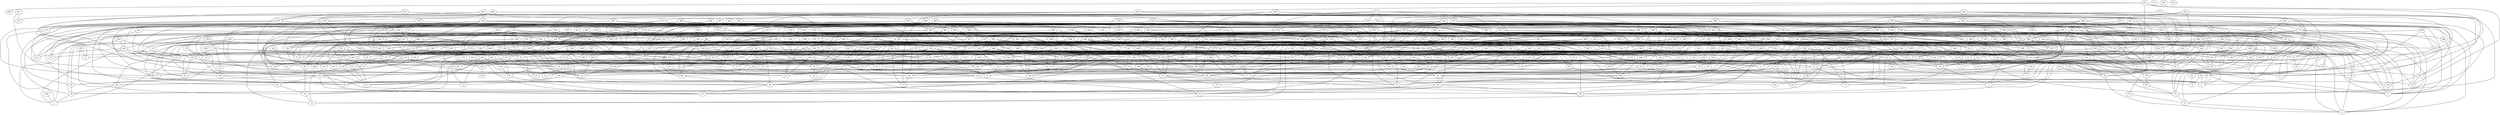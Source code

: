 /* Created by igraph @PACKAGE_VERSION@ */
graph {
  graph [
    name="Erdos-Renyi (gnp) graph"
    type=gnp
    loops=0
    p=0.01
  ];
  0 [
    name=sample_1
  ];
  1 [
    name=sample_2
  ];
  2 [
    name=sample_3
  ];
  3 [
    name=sample_4
  ];
  4 [
    name=sample_5
  ];
  5 [
    name=sample_6
  ];
  6 [
    name=sample_7
  ];
  7 [
    name=sample_8
  ];
  8 [
    name=sample_9
  ];
  9 [
    name=sample_10
  ];
  10 [
    name=sample_11
  ];
  11 [
    name=sample_12
  ];
  12 [
    name=sample_13
  ];
  13 [
    name=sample_14
  ];
  14 [
    name=sample_15
  ];
  15 [
    name=sample_16
  ];
  16 [
    name=sample_17
  ];
  17 [
    name=sample_18
  ];
  18 [
    name=sample_19
  ];
  19 [
    name=sample_20
  ];
  20 [
    name=sample_21
  ];
  21 [
    name=sample_22
  ];
  22 [
    name=sample_23
  ];
  23 [
    name=sample_24
  ];
  24 [
    name=sample_25
  ];
  25 [
    name=sample_26
  ];
  26 [
    name=sample_27
  ];
  27 [
    name=sample_28
  ];
  28 [
    name=sample_29
  ];
  29 [
    name=sample_30
  ];
  30 [
    name=sample_31
  ];
  31 [
    name=sample_32
  ];
  32 [
    name=sample_33
  ];
  33 [
    name=sample_34
  ];
  34 [
    name=sample_35
  ];
  35 [
    name=sample_36
  ];
  36 [
    name=sample_37
  ];
  37 [
    name=sample_38
  ];
  38 [
    name=sample_39
  ];
  39 [
    name=sample_40
  ];
  40 [
    name=sample_41
  ];
  41 [
    name=sample_42
  ];
  42 [
    name=sample_43
  ];
  43 [
    name=sample_44
  ];
  44 [
    name=sample_45
  ];
  45 [
    name=sample_46
  ];
  46 [
    name=sample_47
  ];
  47 [
    name=sample_48
  ];
  48 [
    name=sample_49
  ];
  49 [
    name=sample_50
  ];
  50 [
    name=sample_51
  ];
  51 [
    name=sample_52
  ];
  52 [
    name=sample_53
  ];
  53 [
    name=sample_54
  ];
  54 [
    name=sample_55
  ];
  55 [
    name=sample_56
  ];
  56 [
    name=sample_57
  ];
  57 [
    name=sample_58
  ];
  58 [
    name=sample_59
  ];
  59 [
    name=sample_60
  ];
  60 [
    name=sample_61
  ];
  61 [
    name=sample_62
  ];
  62 [
    name=sample_63
  ];
  63 [
    name=sample_64
  ];
  64 [
    name=sample_65
  ];
  65 [
    name=sample_66
  ];
  66 [
    name=sample_67
  ];
  67 [
    name=sample_68
  ];
  68 [
    name=sample_69
  ];
  69 [
    name=sample_70
  ];
  70 [
    name=sample_71
  ];
  71 [
    name=sample_72
  ];
  72 [
    name=sample_73
  ];
  73 [
    name=sample_74
  ];
  74 [
    name=sample_75
  ];
  75 [
    name=sample_76
  ];
  76 [
    name=sample_77
  ];
  77 [
    name=sample_78
  ];
  78 [
    name=sample_79
  ];
  79 [
    name=sample_80
  ];
  80 [
    name=sample_81
  ];
  81 [
    name=sample_82
  ];
  82 [
    name=sample_83
  ];
  83 [
    name=sample_84
  ];
  84 [
    name=sample_85
  ];
  85 [
    name=sample_86
  ];
  86 [
    name=sample_87
  ];
  87 [
    name=sample_88
  ];
  88 [
    name=sample_89
  ];
  89 [
    name=sample_90
  ];
  90 [
    name=sample_91
  ];
  91 [
    name=sample_92
  ];
  92 [
    name=sample_93
  ];
  93 [
    name=sample_94
  ];
  94 [
    name=sample_95
  ];
  95 [
    name=sample_96
  ];
  96 [
    name=sample_97
  ];
  97 [
    name=sample_98
  ];
  98 [
    name=sample_99
  ];
  99 [
    name=sample_100
  ];
  100 [
    name=sample_101
  ];
  101 [
    name=sample_102
  ];
  102 [
    name=sample_103
  ];
  103 [
    name=sample_104
  ];
  104 [
    name=sample_105
  ];
  105 [
    name=sample_106
  ];
  106 [
    name=sample_107
  ];
  107 [
    name=sample_108
  ];
  108 [
    name=sample_109
  ];
  109 [
    name=sample_110
  ];
  110 [
    name=sample_111
  ];
  111 [
    name=sample_112
  ];
  112 [
    name=sample_113
  ];
  113 [
    name=sample_114
  ];
  114 [
    name=sample_115
  ];
  115 [
    name=sample_116
  ];
  116 [
    name=sample_117
  ];
  117 [
    name=sample_118
  ];
  118 [
    name=sample_119
  ];
  119 [
    name=sample_120
  ];
  120 [
    name=sample_121
  ];
  121 [
    name=sample_122
  ];
  122 [
    name=sample_123
  ];
  123 [
    name=sample_124
  ];
  124 [
    name=sample_125
  ];
  125 [
    name=sample_126
  ];
  126 [
    name=sample_127
  ];
  127 [
    name=sample_128
  ];
  128 [
    name=sample_129
  ];
  129 [
    name=sample_130
  ];
  130 [
    name=sample_131
  ];
  131 [
    name=sample_132
  ];
  132 [
    name=sample_133
  ];
  133 [
    name=sample_134
  ];
  134 [
    name=sample_135
  ];
  135 [
    name=sample_136
  ];
  136 [
    name=sample_137
  ];
  137 [
    name=sample_138
  ];
  138 [
    name=sample_139
  ];
  139 [
    name=sample_140
  ];
  140 [
    name=sample_141
  ];
  141 [
    name=sample_142
  ];
  142 [
    name=sample_143
  ];
  143 [
    name=sample_144
  ];
  144 [
    name=sample_145
  ];
  145 [
    name=sample_146
  ];
  146 [
    name=sample_147
  ];
  147 [
    name=sample_148
  ];
  148 [
    name=sample_149
  ];
  149 [
    name=sample_150
  ];
  150 [
    name=sample_151
  ];
  151 [
    name=sample_152
  ];
  152 [
    name=sample_153
  ];
  153 [
    name=sample_154
  ];
  154 [
    name=sample_155
  ];
  155 [
    name=sample_156
  ];
  156 [
    name=sample_157
  ];
  157 [
    name=sample_158
  ];
  158 [
    name=sample_159
  ];
  159 [
    name=sample_160
  ];
  160 [
    name=sample_161
  ];
  161 [
    name=sample_162
  ];
  162 [
    name=sample_163
  ];
  163 [
    name=sample_164
  ];
  164 [
    name=sample_165
  ];
  165 [
    name=sample_166
  ];
  166 [
    name=sample_167
  ];
  167 [
    name=sample_168
  ];
  168 [
    name=sample_169
  ];
  169 [
    name=sample_170
  ];
  170 [
    name=sample_171
  ];
  171 [
    name=sample_172
  ];
  172 [
    name=sample_173
  ];
  173 [
    name=sample_174
  ];
  174 [
    name=sample_175
  ];
  175 [
    name=sample_176
  ];
  176 [
    name=sample_177
  ];
  177 [
    name=sample_178
  ];
  178 [
    name=sample_179
  ];
  179 [
    name=sample_180
  ];
  180 [
    name=sample_181
  ];
  181 [
    name=sample_182
  ];
  182 [
    name=sample_183
  ];
  183 [
    name=sample_184
  ];
  184 [
    name=sample_185
  ];
  185 [
    name=sample_186
  ];
  186 [
    name=sample_187
  ];
  187 [
    name=sample_188
  ];
  188 [
    name=sample_189
  ];
  189 [
    name=sample_190
  ];
  190 [
    name=sample_191
  ];
  191 [
    name=sample_192
  ];
  192 [
    name=sample_193
  ];
  193 [
    name=sample_194
  ];
  194 [
    name=sample_195
  ];
  195 [
    name=sample_196
  ];
  196 [
    name=sample_197
  ];
  197 [
    name=sample_198
  ];
  198 [
    name=sample_199
  ];
  199 [
    name=sample_200
  ];
  200 [
    name=sample_201
  ];
  201 [
    name=sample_202
  ];
  202 [
    name=sample_203
  ];
  203 [
    name=sample_204
  ];
  204 [
    name=sample_205
  ];
  205 [
    name=sample_206
  ];
  206 [
    name=sample_207
  ];
  207 [
    name=sample_208
  ];
  208 [
    name=sample_209
  ];
  209 [
    name=sample_210
  ];
  210 [
    name=sample_211
  ];
  211 [
    name=sample_212
  ];
  212 [
    name=sample_213
  ];
  213 [
    name=sample_214
  ];
  214 [
    name=sample_215
  ];
  215 [
    name=sample_216
  ];
  216 [
    name=sample_217
  ];
  217 [
    name=sample_218
  ];
  218 [
    name=sample_219
  ];
  219 [
    name=sample_220
  ];
  220 [
    name=sample_221
  ];
  221 [
    name=sample_222
  ];
  222 [
    name=sample_223
  ];
  223 [
    name=sample_224
  ];
  224 [
    name=sample_225
  ];
  225 [
    name=sample_226
  ];
  226 [
    name=sample_227
  ];
  227 [
    name=sample_228
  ];
  228 [
    name=sample_229
  ];
  229 [
    name=sample_230
  ];
  230 [
    name=sample_231
  ];
  231 [
    name=sample_232
  ];
  232 [
    name=sample_233
  ];
  233 [
    name=sample_234
  ];
  234 [
    name=sample_235
  ];
  235 [
    name=sample_236
  ];
  236 [
    name=sample_237
  ];
  237 [
    name=sample_238
  ];
  238 [
    name=sample_239
  ];
  239 [
    name=sample_240
  ];
  240 [
    name=sample_241
  ];
  241 [
    name=sample_242
  ];
  242 [
    name=sample_243
  ];
  243 [
    name=sample_244
  ];
  244 [
    name=sample_245
  ];
  245 [
    name=sample_246
  ];
  246 [
    name=sample_247
  ];
  247 [
    name=sample_248
  ];
  248 [
    name=sample_249
  ];
  249 [
    name=sample_250
  ];
  250 [
    name=sample_251
  ];
  251 [
    name=sample_252
  ];
  252 [
    name=sample_253
  ];
  253 [
    name=sample_254
  ];
  254 [
    name=sample_255
  ];
  255 [
    name=sample_256
  ];
  256 [
    name=sample_257
  ];
  257 [
    name=sample_258
  ];
  258 [
    name=sample_259
  ];
  259 [
    name=sample_260
  ];
  260 [
    name=sample_261
  ];
  261 [
    name=sample_262
  ];
  262 [
    name=sample_263
  ];
  263 [
    name=sample_264
  ];
  264 [
    name=sample_265
  ];
  265 [
    name=sample_266
  ];
  266 [
    name=sample_267
  ];
  267 [
    name=sample_268
  ];
  268 [
    name=sample_269
  ];
  269 [
    name=sample_270
  ];
  270 [
    name=sample_271
  ];
  271 [
    name=sample_272
  ];
  272 [
    name=sample_273
  ];
  273 [
    name=sample_274
  ];
  274 [
    name=sample_275
  ];
  275 [
    name=sample_276
  ];
  276 [
    name=sample_277
  ];
  277 [
    name=sample_278
  ];
  278 [
    name=sample_279
  ];
  279 [
    name=sample_280
  ];
  280 [
    name=sample_281
  ];
  281 [
    name=sample_282
  ];
  282 [
    name=sample_283
  ];
  283 [
    name=sample_284
  ];
  284 [
    name=sample_285
  ];
  285 [
    name=sample_286
  ];
  286 [
    name=sample_287
  ];
  287 [
    name=sample_288
  ];
  288 [
    name=sample_289
  ];
  289 [
    name=sample_290
  ];
  290 [
    name=sample_291
  ];
  291 [
    name=sample_292
  ];
  292 [
    name=sample_293
  ];
  293 [
    name=sample_294
  ];
  294 [
    name=sample_295
  ];
  295 [
    name=sample_296
  ];
  296 [
    name=sample_297
  ];
  297 [
    name=sample_298
  ];
  298 [
    name=sample_299
  ];
  299 [
    name=sample_300
  ];
  300 [
    name=sample_301
  ];
  301 [
    name=sample_302
  ];
  302 [
    name=sample_303
  ];
  303 [
    name=sample_304
  ];
  304 [
    name=sample_305
  ];
  305 [
    name=sample_306
  ];
  306 [
    name=sample_307
  ];
  307 [
    name=sample_308
  ];
  308 [
    name=sample_309
  ];
  309 [
    name=sample_310
  ];
  310 [
    name=sample_311
  ];
  311 [
    name=sample_312
  ];
  312 [
    name=sample_313
  ];
  313 [
    name=sample_314
  ];
  314 [
    name=sample_315
  ];
  315 [
    name=sample_316
  ];
  316 [
    name=sample_317
  ];
  317 [
    name=sample_318
  ];
  318 [
    name=sample_319
  ];
  319 [
    name=sample_320
  ];
  320 [
    name=sample_321
  ];
  321 [
    name=sample_322
  ];
  322 [
    name=sample_323
  ];
  323 [
    name=sample_324
  ];
  324 [
    name=sample_325
  ];
  325 [
    name=sample_326
  ];
  326 [
    name=sample_327
  ];
  327 [
    name=sample_328
  ];
  328 [
    name=sample_329
  ];
  329 [
    name=sample_330
  ];
  330 [
    name=sample_331
  ];
  331 [
    name=sample_332
  ];
  332 [
    name=sample_333
  ];
  333 [
    name=sample_334
  ];
  334 [
    name=sample_335
  ];
  335 [
    name=sample_336
  ];
  336 [
    name=sample_337
  ];
  337 [
    name=sample_338
  ];
  338 [
    name=sample_339
  ];
  339 [
    name=sample_340
  ];
  340 [
    name=sample_341
  ];
  341 [
    name=sample_342
  ];
  342 [
    name=sample_343
  ];
  343 [
    name=sample_344
  ];
  344 [
    name=sample_345
  ];
  345 [
    name=sample_346
  ];
  346 [
    name=sample_347
  ];
  347 [
    name=sample_348
  ];
  348 [
    name=sample_349
  ];
  349 [
    name=sample_350
  ];
  350 [
    name=sample_351
  ];
  351 [
    name=sample_352
  ];
  352 [
    name=sample_353
  ];
  353 [
    name=sample_354
  ];
  354 [
    name=sample_355
  ];
  355 [
    name=sample_356
  ];
  356 [
    name=sample_357
  ];
  357 [
    name=sample_358
  ];
  358 [
    name=sample_359
  ];
  359 [
    name=sample_360
  ];
  360 [
    name=sample_361
  ];
  361 [
    name=sample_362
  ];
  362 [
    name=sample_363
  ];
  363 [
    name=sample_364
  ];
  364 [
    name=sample_365
  ];
  365 [
    name=sample_366
  ];
  366 [
    name=sample_367
  ];
  367 [
    name=sample_368
  ];
  368 [
    name=sample_369
  ];
  369 [
    name=sample_370
  ];
  370 [
    name=sample_371
  ];
  371 [
    name=sample_372
  ];
  372 [
    name=sample_373
  ];
  373 [
    name=sample_374
  ];
  374 [
    name=sample_375
  ];
  375 [
    name=sample_376
  ];
  376 [
    name=sample_377
  ];
  377 [
    name=sample_378
  ];
  378 [
    name=sample_379
  ];
  379 [
    name=sample_380
  ];
  380 [
    name=sample_381
  ];
  381 [
    name=sample_382
  ];
  382 [
    name=sample_383
  ];
  383 [
    name=sample_384
  ];
  384 [
    name=sample_385
  ];
  385 [
    name=sample_386
  ];
  386 [
    name=sample_387
  ];
  387 [
    name=sample_388
  ];
  388 [
    name=sample_389
  ];
  389 [
    name=sample_390
  ];
  390 [
    name=sample_391
  ];
  391 [
    name=sample_392
  ];
  392 [
    name=sample_393
  ];
  393 [
    name=sample_394
  ];
  394 [
    name=sample_395
  ];
  395 [
    name=sample_396
  ];
  396 [
    name=sample_397
  ];
  397 [
    name=sample_398
  ];
  398 [
    name=sample_399
  ];
  399 [
    name=sample_400
  ];
  400 [
    name=sample_401
  ];
  401 [
    name=sample_402
  ];
  402 [
    name=sample_403
  ];
  403 [
    name=sample_404
  ];
  404 [
    name=sample_405
  ];
  405 [
    name=sample_406
  ];
  406 [
    name=sample_407
  ];
  407 [
    name=sample_408
  ];
  408 [
    name=sample_409
  ];
  409 [
    name=sample_410
  ];
  410 [
    name=sample_411
  ];
  411 [
    name=sample_412
  ];
  412 [
    name=sample_413
  ];
  413 [
    name=sample_414
  ];
  414 [
    name=sample_415
  ];
  415 [
    name=sample_416
  ];
  416 [
    name=sample_417
  ];
  417 [
    name=sample_418
  ];
  418 [
    name=sample_419
  ];
  419 [
    name=sample_420
  ];
  420 [
    name=sample_421
  ];
  421 [
    name=sample_422
  ];
  422 [
    name=sample_423
  ];
  423 [
    name=sample_424
  ];
  424 [
    name=sample_425
  ];
  425 [
    name=sample_426
  ];
  426 [
    name=sample_427
  ];
  427 [
    name=sample_428
  ];
  428 [
    name=sample_429
  ];
  429 [
    name=sample_430
  ];
  430 [
    name=sample_431
  ];
  431 [
    name=sample_432
  ];
  432 [
    name=sample_433
  ];
  433 [
    name=sample_434
  ];
  434 [
    name=sample_435
  ];
  435 [
    name=sample_436
  ];
  436 [
    name=sample_437
  ];
  437 [
    name=sample_438
  ];
  438 [
    name=sample_439
  ];
  439 [
    name=sample_440
  ];
  440 [
    name=sample_441
  ];
  441 [
    name=sample_442
  ];
  442 [
    name=sample_443
  ];
  443 [
    name=sample_444
  ];
  444 [
    name=sample_445
  ];
  445 [
    name=sample_446
  ];
  446 [
    name=sample_447
  ];
  447 [
    name=sample_448
  ];
  448 [
    name=sample_449
  ];
  449 [
    name=sample_450
  ];
  450 [
    name=sample_451
  ];
  451 [
    name=sample_452
  ];
  452 [
    name=sample_453
  ];
  453 [
    name=sample_454
  ];
  454 [
    name=sample_455
  ];
  455 [
    name=sample_456
  ];
  456 [
    name=sample_457
  ];
  457 [
    name=sample_458
  ];
  458 [
    name=sample_459
  ];
  459 [
    name=sample_460
  ];
  460 [
    name=sample_461
  ];
  461 [
    name=sample_462
  ];
  462 [
    name=sample_463
  ];
  463 [
    name=sample_464
  ];
  464 [
    name=sample_465
  ];
  465 [
    name=sample_466
  ];
  466 [
    name=sample_467
  ];
  467 [
    name=sample_468
  ];
  468 [
    name=sample_469
  ];
  469 [
    name=sample_470
  ];
  470 [
    name=sample_471
  ];
  471 [
    name=sample_472
  ];
  472 [
    name=sample_473
  ];
  473 [
    name=sample_474
  ];
  474 [
    name=sample_475
  ];
  475 [
    name=sample_476
  ];
  476 [
    name=sample_477
  ];
  477 [
    name=sample_478
  ];
  478 [
    name=sample_479
  ];
  479 [
    name=sample_480
  ];
  480 [
    name=sample_481
  ];
  481 [
    name=sample_482
  ];
  482 [
    name=sample_483
  ];
  483 [
    name=sample_484
  ];
  484 [
    name=sample_485
  ];
  485 [
    name=sample_486
  ];
  486 [
    name=sample_487
  ];
  487 [
    name=sample_488
  ];
  488 [
    name=sample_489
  ];
  489 [
    name=sample_490
  ];
  490 [
    name=sample_491
  ];
  491 [
    name=sample_492
  ];
  492 [
    name=sample_493
  ];
  493 [
    name=sample_494
  ];
  494 [
    name=sample_495
  ];
  495 [
    name=sample_496
  ];
  496 [
    name=sample_497
  ];
  497 [
    name=sample_498
  ];
  498 [
    name=sample_499
  ];
  499 [
    name=sample_500
  ];

  12 -- 3;
  13 -- 6;
  26 -- 14;
  30 -- 21;
  35 -- 28;
  36 -- 6;
  38 -- 1;
  40 -- 6;
  45 -- 38;
  52 -- 44;
  57 -- 4;
  57 -- 17;
  58 -- 33;
  58 -- 53;
  59 -- 37;
  61 -- 53;
  66 -- 38;
  69 -- 30;
  70 -- 13;
  72 -- 0;
  72 -- 68;
  76 -- 32;
  79 -- 0;
  79 -- 37;
  80 -- 38;
  80 -- 60;
  80 -- 63;
  81 -- 64;
  81 -- 80;
  83 -- 30;
  83 -- 40;
  83 -- 66;
  84 -- 44;
  85 -- 76;
  86 -- 10;
  86 -- 24;
  87 -- 3;
  88 -- 46;
  89 -- 70;
  90 -- 16;
  92 -- 76;
  93 -- 0;
  93 -- 38;
  93 -- 51;
  95 -- 78;
  96 -- 27;
  96 -- 60;
  99 -- 96;
  100 -- 48;
  101 -- 42;
  101 -- 72;
  102 -- 21;
  102 -- 45;
  102 -- 60;
  102 -- 92;
  103 -- 5;
  104 -- 27;
  104 -- 73;
  105 -- 71;
  108 -- 10;
  109 -- 79;
  110 -- 19;
  110 -- 39;
  110 -- 45;
  110 -- 82;
  110 -- 97;
  111 -- 22;
  111 -- 63;
  112 -- 11;
  112 -- 95;
  112 -- 102;
  114 -- 4;
  114 -- 12;
  114 -- 34;
  115 -- 1;
  116 -- 98;
  116 -- 104;
  117 -- 107;
  118 -- 112;
  119 -- 35;
  120 -- 63;
  121 -- 43;
  121 -- 83;
  122 -- 100;
  124 -- 107;
  125 -- 81;
  126 -- 58;
  127 -- 25;
  128 -- 7;
  128 -- 24;
  129 -- 127;
  131 -- 96;
  132 -- 54;
  132 -- 81;
  133 -- 2;
  133 -- 89;
  134 -- 39;
  135 -- 112;
  137 -- 74;
  138 -- 36;
  141 -- 0;
  141 -- 47;
  143 -- 81;
  143 -- 96;
  144 -- 43;
  144 -- 82;
  144 -- 93;
  146 -- 54;
  146 -- 85;
  147 -- 108;
  148 -- 49;
  150 -- 89;
  151 -- 49;
  151 -- 96;
  151 -- 137;
  152 -- 47;
  152 -- 77;
  154 -- 9;
  154 -- 151;
  155 -- 15;
  155 -- 53;
  155 -- 147;
  156 -- 15;
  156 -- 101;
  158 -- 17;
  159 -- 3;
  159 -- 66;
  160 -- 145;
  163 -- 69;
  163 -- 159;
  164 -- 103;
  165 -- 134;
  167 -- 150;
  169 -- 15;
  169 -- 125;
  170 -- 87;
  171 -- 37;
  171 -- 54;
  171 -- 160;
  172 -- 73;
  172 -- 87;
  173 -- 107;
  173 -- 159;
  174 -- 21;
  175 -- 13;
  176 -- 65;
  176 -- 144;
  177 -- 4;
  177 -- 164;
  178 -- 39;
  179 -- 18;
  179 -- 100;
  180 -- 26;
  180 -- 127;
  183 -- 0;
  183 -- 94;
  183 -- 112;
  183 -- 149;
  184 -- 57;
  185 -- 114;
  186 -- 108;
  187 -- 102;
  187 -- 161;
  188 -- 9;
  188 -- 86;
  189 -- 70;
  189 -- 128;
  190 -- 75;
  190 -- 123;
  190 -- 134;
  190 -- 166;
  191 -- 36;
  191 -- 176;
  192 -- 153;
  192 -- 158;
  193 -- 39;
  193 -- 79;
  193 -- 93;
  193 -- 147;
  193 -- 181;
  196 -- 20;
  196 -- 82;
  196 -- 176;
  197 -- 53;
  197 -- 125;
  198 -- 12;
  199 -- 31;
  199 -- 76;
  200 -- 41;
  201 -- 167;
  203 -- 134;
  204 -- 82;
  205 -- 159;
  205 -- 174;
  206 -- 168;
  206 -- 204;
  207 -- 204;
  208 -- 77;
  208 -- 188;
  209 -- 26;
  209 -- 48;
  210 -- 110;
  210 -- 143;
  211 -- 4;
  212 -- 58;
  212 -- 122;
  212 -- 159;
  213 -- 191;
  213 -- 209;
  214 -- 78;
  214 -- 83;
  216 -- 175;
  218 -- 19;
  218 -- 209;
  219 -- 34;
  220 -- 111;
  221 -- 0;
  221 -- 78;
  222 -- 148;
  222 -- 221;
  223 -- 163;
  223 -- 188;
  224 -- 82;
  224 -- 164;
  224 -- 182;
  225 -- 16;
  225 -- 107;
  226 -- 17;
  226 -- 132;
  229 -- 43;
  230 -- 139;
  231 -- 6;
  231 -- 11;
  231 -- 79;
  231 -- 82;
  232 -- 27;
  234 -- 192;
  235 -- 11;
  235 -- 29;
  235 -- 152;
  235 -- 161;
  236 -- 201;
  237 -- 20;
  237 -- 70;
  237 -- 84;
  237 -- 120;
  238 -- 103;
  239 -- 114;
  239 -- 172;
  240 -- 131;
  240 -- 144;
  241 -- 25;
  241 -- 222;
  241 -- 230;
  241 -- 232;
  241 -- 234;
  243 -- 143;
  244 -- 36;
  244 -- 62;
  244 -- 65;
  244 -- 94;
  244 -- 161;
  244 -- 163;
  244 -- 193;
  244 -- 210;
  245 -- 93;
  246 -- 81;
  246 -- 204;
  247 -- 147;
  247 -- 197;
  248 -- 57;
  248 -- 74;
  248 -- 85;
  248 -- 120;
  249 -- 41;
  249 -- 198;
  250 -- 176;
  250 -- 214;
  251 -- 132;
  251 -- 204;
  251 -- 235;
  252 -- 8;
  252 -- 22;
  252 -- 72;
  252 -- 137;
  252 -- 193;
  253 -- 131;
  253 -- 228;
  254 -- 98;
  254 -- 108;
  254 -- 149;
  254 -- 157;
  255 -- 106;
  255 -- 201;
  256 -- 49;
  256 -- 124;
  256 -- 129;
  256 -- 140;
  257 -- 209;
  257 -- 221;
  258 -- 219;
  259 -- 25;
  259 -- 146;
  260 -- 27;
  260 -- 29;
  260 -- 76;
  260 -- 205;
  261 -- 10;
  261 -- 197;
  261 -- 252;
  262 -- 238;
  263 -- 5;
  263 -- 32;
  263 -- 39;
  263 -- 136;
  263 -- 234;
  264 -- 70;
  264 -- 183;
  265 -- 10;
  265 -- 41;
  265 -- 61;
  265 -- 146;
  266 -- 75;
  267 -- 80;
  267 -- 142;
  268 -- 60;
  268 -- 105;
  268 -- 108;
  268 -- 233;
  269 -- 29;
  269 -- 60;
  269 -- 145;
  269 -- 218;
  270 -- 100;
  270 -- 105;
  270 -- 116;
  270 -- 254;
  271 -- 121;
  271 -- 137;
  271 -- 144;
  271 -- 158;
  272 -- 116;
  272 -- 176;
  272 -- 181;
  272 -- 230;
  272 -- 240;
  273 -- 1;
  275 -- 37;
  275 -- 104;
  275 -- 108;
  276 -- 253;
  277 -- 96;
  277 -- 138;
  277 -- 143;
  277 -- 265;
  278 -- 7;
  278 -- 25;
  278 -- 173;
  279 -- 56;
  279 -- 96;
  279 -- 165;
  279 -- 273;
  280 -- 18;
  282 -- 94;
  283 -- 23;
  283 -- 54;
  283 -- 72;
  283 -- 228;
  283 -- 252;
  283 -- 280;
  284 -- 159;
  284 -- 197;
  284 -- 279;
  285 -- 10;
  285 -- 21;
  285 -- 26;
  285 -- 217;
  285 -- 235;
  285 -- 241;
  287 -- 174;
  287 -- 275;
  288 -- 176;
  289 -- 219;
  290 -- 12;
  290 -- 85;
  290 -- 196;
  290 -- 254;
  291 -- 14;
  291 -- 57;
  292 -- 153;
  292 -- 271;
  293 -- 9;
  293 -- 39;
  293 -- 141;
  293 -- 148;
  293 -- 163;
  293 -- 263;
  294 -- 43;
  294 -- 49;
  294 -- 172;
  294 -- 185;
  294 -- 210;
  294 -- 264;
  295 -- 57;
  295 -- 163;
  295 -- 209;
  295 -- 212;
  296 -- 66;
  296 -- 122;
  296 -- 145;
  296 -- 206;
  297 -- 123;
  298 -- 197;
  298 -- 211;
  299 -- 148;
  299 -- 159;
  301 -- 257;
  302 -- 156;
  302 -- 172;
  302 -- 288;
  302 -- 295;
  303 -- 59;
  303 -- 131;
  303 -- 229;
  303 -- 256;
  304 -- 26;
  304 -- 110;
  304 -- 182;
  304 -- 187;
  304 -- 303;
  305 -- 19;
  305 -- 74;
  305 -- 100;
  305 -- 203;
  306 -- 189;
  306 -- 218;
  306 -- 236;
  307 -- 45;
  307 -- 301;
  308 -- 76;
  308 -- 141;
  308 -- 223;
  309 -- 193;
  309 -- 223;
  309 -- 273;
  310 -- 84;
  310 -- 295;
  311 -- 219;
  312 -- 52;
  312 -- 147;
  313 -- 30;
  313 -- 48;
  313 -- 138;
  314 -- 144;
  314 -- 220;
  315 -- 165;
  315 -- 307;
  316 -- 15;
  316 -- 91;
  317 -- 215;
  317 -- 247;
  317 -- 291;
  318 -- 84;
  318 -- 287;
  319 -- 19;
  319 -- 83;
  319 -- 109;
  319 -- 174;
  319 -- 222;
  320 -- 186;
  320 -- 268;
  320 -- 274;
  320 -- 300;
  322 -- 18;
  322 -- 131;
  322 -- 232;
  322 -- 245;
  322 -- 310;
  323 -- 3;
  323 -- 32;
  323 -- 247;
  323 -- 258;
  324 -- 64;
  324 -- 158;
  324 -- 189;
  325 -- 41;
  325 -- 220;
  325 -- 316;
  326 -- 228;
  326 -- 236;
  327 -- 108;
  327 -- 154;
  327 -- 169;
  328 -- 53;
  329 -- 5;
  329 -- 7;
  329 -- 194;
  329 -- 275;
  330 -- 34;
  330 -- 71;
  330 -- 86;
  330 -- 323;
  331 -- 104;
  332 -- 69;
  332 -- 309;
  333 -- 11;
  333 -- 13;
  333 -- 59;
  334 -- 40;
  334 -- 197;
  334 -- 264;
  334 -- 297;
  335 -- 128;
  335 -- 146;
  335 -- 294;
  336 -- 62;
  337 -- 187;
  338 -- 42;
  338 -- 74;
  338 -- 276;
  338 -- 289;
  339 -- 30;
  339 -- 33;
  339 -- 87;
  339 -- 97;
  339 -- 163;
  339 -- 246;
  339 -- 274;
  340 -- 150;
  340 -- 198;
  340 -- 295;
  341 -- 253;
  342 -- 30;
  342 -- 169;
  342 -- 188;
  343 -- 17;
  343 -- 72;
  343 -- 154;
  343 -- 160;
  343 -- 309;
  344 -- 3;
  344 -- 6;
  344 -- 262;
  344 -- 264;
  344 -- 274;
  344 -- 342;
  345 -- 115;
  345 -- 237;
  345 -- 315;
  346 -- 65;
  346 -- 171;
  346 -- 285;
  347 -- 26;
  347 -- 27;
  347 -- 237;
  347 -- 249;
  347 -- 327;
  347 -- 334;
  348 -- 24;
  348 -- 86;
  348 -- 168;
  348 -- 252;
  348 -- 308;
  349 -- 37;
  349 -- 102;
  349 -- 161;
  349 -- 233;
  349 -- 253;
  349 -- 297;
  352 -- 126;
  353 -- 17;
  353 -- 21;
  353 -- 40;
  353 -- 51;
  353 -- 65;
  353 -- 216;
  353 -- 327;
  354 -- 236;
  354 -- 344;
  355 -- 12;
  355 -- 161;
  356 -- 80;
  356 -- 256;
  356 -- 268;
  356 -- 324;
  356 -- 333;
  357 -- 189;
  357 -- 208;
  358 -- 42;
  358 -- 286;
  359 -- 77;
  359 -- 274;
  359 -- 308;
  359 -- 350;
  360 -- 32;
  360 -- 105;
  360 -- 186;
  360 -- 281;
  360 -- 313;
  361 -- 121;
  361 -- 126;
  361 -- 210;
  361 -- 232;
  361 -- 252;
  361 -- 312;
  361 -- 326;
  362 -- 12;
  362 -- 52;
  362 -- 104;
  363 -- 30;
  363 -- 63;
  363 -- 350;
  364 -- 70;
  364 -- 184;
  364 -- 201;
  364 -- 212;
  364 -- 247;
  364 -- 248;
  364 -- 285;
  364 -- 291;
  365 -- 120;
  365 -- 279;
  365 -- 359;
  366 -- 6;
  366 -- 17;
  366 -- 160;
  366 -- 186;
  367 -- 55;
  367 -- 230;
  367 -- 243;
  367 -- 260;
  367 -- 350;
  368 -- 172;
  368 -- 337;
  369 -- 271;
  370 -- 32;
  370 -- 48;
  370 -- 234;
  370 -- 256;
  370 -- 300;
  371 -- 187;
  371 -- 206;
  371 -- 284;
  372 -- 285;
  373 -- 11;
  373 -- 60;
  373 -- 95;
  373 -- 344;
  374 -- 25;
  374 -- 36;
  374 -- 93;
  374 -- 133;
  374 -- 173;
  374 -- 240;
  374 -- 261;
  374 -- 282;
  374 -- 327;
  375 -- 226;
  376 -- 124;
  376 -- 185;
  376 -- 310;
  376 -- 318;
  377 -- 52;
  377 -- 57;
  377 -- 61;
  377 -- 105;
  377 -- 116;
  377 -- 328;
  377 -- 331;
  378 -- 157;
  378 -- 181;
  378 -- 216;
  378 -- 332;
  379 -- 155;
  379 -- 188;
  379 -- 197;
  379 -- 287;
  380 -- 17;
  380 -- 140;
  380 -- 184;
  380 -- 260;
  380 -- 265;
  380 -- 277;
  380 -- 327;
  381 -- 94;
  381 -- 209;
  382 -- 137;
  382 -- 200;
  382 -- 211;
  382 -- 306;
  382 -- 329;
  383 -- 0;
  383 -- 50;
  383 -- 55;
  383 -- 230;
  384 -- 70;
  384 -- 133;
  384 -- 201;
  384 -- 253;
  385 -- 35;
  385 -- 48;
  385 -- 71;
  385 -- 176;
  386 -- 41;
  386 -- 161;
  386 -- 249;
  386 -- 336;
  387 -- 24;
  387 -- 153;
  387 -- 205;
  388 -- 222;
  388 -- 294;
  389 -- 58;
  389 -- 172;
  389 -- 311;
  390 -- 58;
  390 -- 93;
  390 -- 123;
  390 -- 225;
  390 -- 314;
  390 -- 338;
  391 -- 14;
  391 -- 135;
  391 -- 154;
  391 -- 190;
  391 -- 252;
  391 -- 281;
  391 -- 349;
  392 -- 7;
  392 -- 133;
  392 -- 135;
  392 -- 155;
  392 -- 161;
  393 -- 337;
  393 -- 357;
  393 -- 365;
  394 -- 142;
  394 -- 152;
  394 -- 389;
  395 -- 35;
  395 -- 69;
  395 -- 253;
  395 -- 300;
  395 -- 349;
  396 -- 2;
  396 -- 4;
  396 -- 72;
  396 -- 133;
  396 -- 164;
  396 -- 383;
  397 -- 17;
  397 -- 119;
  397 -- 130;
  397 -- 185;
  397 -- 210;
  397 -- 343;
  398 -- 134;
  398 -- 212;
  398 -- 242;
  398 -- 254;
  398 -- 327;
  399 -- 173;
  399 -- 271;
  399 -- 321;
  399 -- 351;
  400 -- 1;
  400 -- 37;
  400 -- 172;
  400 -- 288;
  400 -- 302;
  401 -- 82;
  401 -- 204;
  402 -- 21;
  402 -- 23;
  402 -- 296;
  402 -- 314;
  403 -- 36;
  403 -- 119;
  403 -- 223;
  403 -- 276;
  403 -- 323;
  404 -- 1;
  404 -- 25;
  404 -- 97;
  404 -- 113;
  405 -- 176;
  405 -- 301;
  406 -- 10;
  406 -- 267;
  406 -- 337;
  407 -- 73;
  407 -- 146;
  407 -- 279;
  407 -- 335;
  408 -- 17;
  409 -- 28;
  409 -- 317;
  409 -- 384;
  410 -- 25;
  410 -- 198;
  410 -- 372;
  411 -- 26;
  411 -- 118;
  411 -- 235;
  412 -- 260;
  412 -- 323;
  413 -- 203;
  413 -- 267;
  413 -- 299;
  415 -- 148;
  415 -- 310;
  416 -- 0;
  416 -- 153;
  416 -- 255;
  416 -- 294;
  416 -- 309;
  416 -- 314;
  417 -- 68;
  417 -- 77;
  417 -- 343;
  418 -- 290;
  418 -- 340;
  418 -- 375;
  419 -- 12;
  419 -- 172;
  420 -- 167;
  420 -- 196;
  420 -- 264;
  420 -- 368;
  420 -- 396;
  421 -- 31;
  421 -- 233;
  421 -- 257;
  422 -- 55;
  422 -- 84;
  422 -- 217;
  422 -- 385;
  422 -- 418;
  423 -- 63;
  423 -- 73;
  423 -- 203;
  423 -- 311;
  423 -- 370;
  423 -- 391;
  424 -- 116;
  424 -- 338;
  425 -- 290;
  426 -- 79;
  426 -- 147;
  426 -- 167;
  426 -- 190;
  426 -- 212;
  426 -- 238;
  426 -- 286;
  426 -- 341;
  426 -- 374;
  426 -- 412;
  426 -- 418;
  427 -- 154;
  427 -- 229;
  427 -- 356;
  427 -- 397;
  429 -- 201;
  429 -- 332;
  429 -- 382;
  429 -- 413;
  430 -- 395;
  431 -- 30;
  431 -- 113;
  431 -- 119;
  431 -- 128;
  431 -- 171;
  431 -- 196;
  431 -- 348;
  431 -- 404;
  432 -- 104;
  432 -- 217;
  432 -- 290;
  433 -- 20;
  433 -- 97;
  434 -- 237;
  434 -- 294;
  434 -- 357;
  434 -- 364;
  434 -- 398;
  435 -- 351;
  435 -- 385;
  436 -- 47;
  436 -- 77;
  436 -- 246;
  436 -- 398;
  436 -- 417;
  437 -- 162;
  437 -- 167;
  437 -- 259;
  437 -- 375;
  438 -- 10;
  438 -- 27;
  438 -- 77;
  438 -- 110;
  438 -- 215;
  438 -- 275;
  438 -- 391;
  438 -- 400;
  439 -- 66;
  439 -- 146;
  439 -- 179;
  439 -- 185;
  439 -- 236;
  439 -- 248;
  439 -- 330;
  439 -- 408;
  440 -- 19;
  440 -- 37;
  440 -- 68;
  440 -- 128;
  440 -- 151;
  440 -- 170;
  440 -- 206;
  440 -- 234;
  441 -- 196;
  441 -- 261;
  441 -- 346;
  441 -- 377;
  442 -- 58;
  442 -- 141;
  442 -- 149;
  442 -- 380;
  443 -- 29;
  443 -- 75;
  444 -- 61;
  444 -- 273;
  445 -- 93;
  445 -- 134;
  445 -- 207;
  445 -- 261;
  445 -- 269;
  446 -- 221;
  446 -- 229;
  446 -- 307;
  447 -- 401;
  448 -- 33;
  448 -- 99;
  448 -- 161;
  448 -- 321;
  448 -- 335;
  449 -- 17;
  449 -- 41;
  449 -- 174;
  449 -- 192;
  449 -- 269;
  449 -- 382;
  449 -- 385;
  450 -- 48;
  450 -- 190;
  450 -- 376;
  450 -- 387;
  450 -- 395;
  450 -- 424;
  451 -- 36;
  452 -- 80;
  452 -- 226;
  452 -- 243;
  452 -- 271;
  452 -- 301;
  452 -- 390;
  452 -- 403;
  453 -- 3;
  453 -- 160;
  453 -- 192;
  453 -- 449;
  454 -- 107;
  454 -- 373;
  454 -- 397;
  455 -- 21;
  455 -- 124;
  455 -- 211;
  455 -- 299;
  456 -- 1;
  457 -- 102;
  457 -- 227;
  458 -- 8;
  458 -- 85;
  458 -- 155;
  458 -- 188;
  458 -- 191;
  458 -- 195;
  459 -- 88;
  459 -- 160;
  459 -- 188;
  459 -- 191;
  459 -- 350;
  459 -- 377;
  460 -- 38;
  460 -- 116;
  460 -- 260;
  460 -- 298;
  461 -- 6;
  461 -- 214;
  461 -- 413;
  462 -- 14;
  462 -- 282;
  462 -- 401;
  462 -- 407;
  462 -- 458;
  463 -- 1;
  463 -- 23;
  463 -- 404;
  464 -- 57;
  464 -- 109;
  464 -- 113;
  464 -- 203;
  464 -- 222;
  464 -- 266;
  464 -- 308;
  464 -- 376;
  464 -- 404;
  464 -- 445;
  465 -- 9;
  465 -- 157;
  465 -- 222;
  466 -- 54;
  466 -- 182;
  466 -- 305;
  467 -- 38;
  467 -- 115;
  467 -- 182;
  467 -- 311;
  467 -- 319;
  467 -- 330;
  468 -- 165;
  468 -- 266;
  468 -- 365;
  468 -- 441;
  469 -- 12;
  469 -- 56;
  469 -- 116;
  469 -- 195;
  469 -- 197;
  469 -- 225;
  469 -- 267;
  469 -- 327;
  470 -- 60;
  470 -- 308;
  471 -- 30;
  471 -- 43;
  471 -- 70;
  471 -- 439;
  472 -- 116;
  472 -- 118;
  472 -- 191;
  472 -- 278;
  472 -- 392;
  472 -- 411;
  472 -- 436;
  472 -- 470;
  473 -- 171;
  473 -- 257;
  473 -- 437;
  474 -- 115;
  474 -- 152;
  475 -- 168;
  475 -- 185;
  475 -- 193;
  475 -- 407;
  476 -- 133;
  477 -- 4;
  477 -- 161;
  477 -- 171;
  477 -- 363;
  478 -- 109;
  478 -- 316;
  479 -- 119;
  479 -- 282;
  480 -- 68;
  480 -- 92;
  480 -- 125;
  480 -- 173;
  480 -- 182;
  480 -- 319;
  480 -- 399;
  480 -- 437;
  481 -- 70;
  481 -- 108;
  481 -- 231;
  481 -- 409;
  482 -- 12;
  482 -- 17;
  482 -- 21;
  482 -- 69;
  482 -- 141;
  482 -- 192;
  482 -- 435;
  483 -- 63;
  483 -- 120;
  483 -- 166;
  483 -- 194;
  483 -- 221;
  483 -- 371;
  484 -- 13;
  484 -- 46;
  484 -- 81;
  484 -- 228;
  484 -- 407;
  485 -- 31;
  485 -- 132;
  485 -- 216;
  485 -- 227;
  485 -- 329;
  485 -- 450;
  486 -- 74;
  486 -- 166;
  486 -- 267;
  486 -- 294;
  486 -- 408;
  487 -- 68;
  487 -- 214;
  487 -- 305;
  487 -- 326;
  488 -- 92;
  488 -- 147;
  488 -- 176;
  488 -- 181;
  488 -- 349;
  488 -- 390;
  489 -- 149;
  489 -- 233;
  489 -- 334;
  489 -- 383;
  489 -- 476;
  490 -- 112;
  490 -- 135;
  491 -- 35;
  491 -- 153;
  491 -- 329;
  491 -- 428;
  491 -- 462;
  492 -- 8;
  492 -- 25;
  492 -- 61;
  492 -- 77;
  492 -- 201;
  492 -- 281;
  493 -- 121;
  493 -- 167;
  493 -- 171;
  493 -- 300;
  493 -- 337;
  493 -- 362;
  493 -- 434;
  494 -- 6;
  494 -- 45;
  494 -- 112;
  494 -- 124;
  494 -- 127;
  494 -- 168;
  494 -- 187;
  494 -- 200;
  494 -- 307;
  494 -- 338;
  494 -- 355;
  494 -- 372;
  494 -- 400;
  494 -- 401;
  494 -- 434;
  494 -- 465;
  495 -- 19;
  495 -- 310;
  496 -- 277;
  496 -- 345;
  496 -- 381;
  496 -- 486;
  497 -- 40;
  497 -- 61;
  497 -- 102;
  497 -- 113;
  497 -- 335;
  497 -- 386;
  498 -- 69;
  498 -- 173;
  498 -- 213;
  499 -- 273;
  499 -- 356;
  499 -- 386;
  499 -- 479;
}
